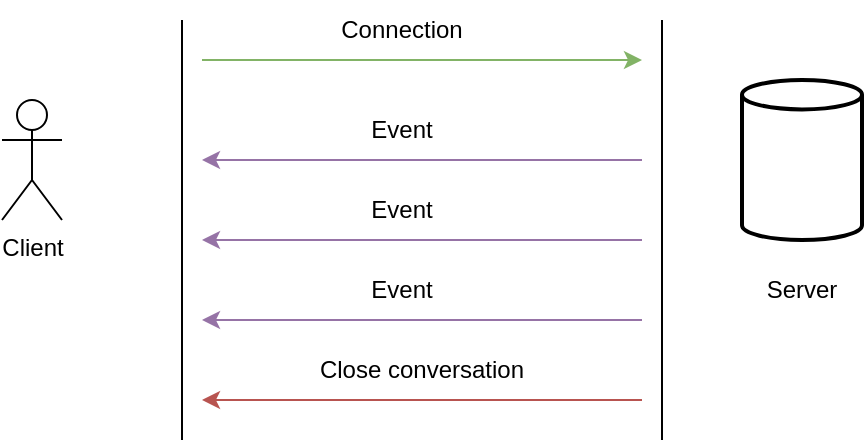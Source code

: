 <mxfile version="18.0.6" type="device"><diagram id="aY4Sgw1P4IzjD2qtO-6J" name="Page-1"><mxGraphModel dx="719" dy="395" grid="1" gridSize="10" guides="1" tooltips="1" connect="1" arrows="1" fold="1" page="1" pageScale="1" pageWidth="827" pageHeight="1169" math="0" shadow="0"><root><mxCell id="0"/><mxCell id="1" parent="0"/><mxCell id="hKu0bfw5Wq0GRJYIGO3Y-1" value="" style="endArrow=none;html=1;rounded=0;" edge="1" parent="1"><mxGeometry width="50" height="50" relative="1" as="geometry"><mxPoint x="200" y="330" as="sourcePoint"/><mxPoint x="200" y="120" as="targetPoint"/></mxGeometry></mxCell><mxCell id="hKu0bfw5Wq0GRJYIGO3Y-2" value="" style="endArrow=none;html=1;rounded=0;" edge="1" parent="1"><mxGeometry width="50" height="50" relative="1" as="geometry"><mxPoint x="440" y="330" as="sourcePoint"/><mxPoint x="440" y="120" as="targetPoint"/></mxGeometry></mxCell><mxCell id="hKu0bfw5Wq0GRJYIGO3Y-3" value="" style="endArrow=classic;html=1;rounded=0;fillColor=#d5e8d4;strokeColor=#82b366;" edge="1" parent="1"><mxGeometry width="50" height="50" relative="1" as="geometry"><mxPoint x="210" y="140" as="sourcePoint"/><mxPoint x="430" y="140" as="targetPoint"/></mxGeometry></mxCell><mxCell id="hKu0bfw5Wq0GRJYIGO3Y-4" value="Client&lt;br&gt;&lt;br&gt;" style="shape=umlActor;verticalLabelPosition=bottom;verticalAlign=top;html=1;outlineConnect=0;" vertex="1" parent="1"><mxGeometry x="110" y="160" width="30" height="60" as="geometry"/></mxCell><mxCell id="hKu0bfw5Wq0GRJYIGO3Y-5" value="" style="strokeWidth=2;html=1;shape=mxgraph.flowchart.direct_data;whiteSpace=wrap;rotation=-90;" vertex="1" parent="1"><mxGeometry x="470" y="160" width="80" height="60" as="geometry"/></mxCell><mxCell id="hKu0bfw5Wq0GRJYIGO3Y-6" value="Server" style="text;html=1;strokeColor=none;fillColor=none;align=center;verticalAlign=middle;whiteSpace=wrap;rounded=0;" vertex="1" parent="1"><mxGeometry x="480" y="240" width="60" height="30" as="geometry"/></mxCell><mxCell id="hKu0bfw5Wq0GRJYIGO3Y-7" value="Connection" style="text;html=1;strokeColor=none;fillColor=none;align=center;verticalAlign=middle;whiteSpace=wrap;rounded=0;" vertex="1" parent="1"><mxGeometry x="280" y="110" width="60" height="30" as="geometry"/></mxCell><mxCell id="hKu0bfw5Wq0GRJYIGO3Y-8" value="" style="endArrow=classic;html=1;rounded=0;fillColor=#e1d5e7;strokeColor=#9673a6;" edge="1" parent="1"><mxGeometry width="50" height="50" relative="1" as="geometry"><mxPoint x="430" y="190" as="sourcePoint"/><mxPoint x="210" y="190" as="targetPoint"/></mxGeometry></mxCell><mxCell id="hKu0bfw5Wq0GRJYIGO3Y-10" value="Event&lt;br&gt;" style="text;html=1;strokeColor=none;fillColor=none;align=center;verticalAlign=middle;whiteSpace=wrap;rounded=0;" vertex="1" parent="1"><mxGeometry x="280" y="160" width="60" height="30" as="geometry"/></mxCell><mxCell id="hKu0bfw5Wq0GRJYIGO3Y-11" value="" style="endArrow=classic;html=1;rounded=0;fillColor=#e1d5e7;strokeColor=#9673a6;" edge="1" parent="1"><mxGeometry width="50" height="50" relative="1" as="geometry"><mxPoint x="430" y="230" as="sourcePoint"/><mxPoint x="210" y="230" as="targetPoint"/></mxGeometry></mxCell><mxCell id="hKu0bfw5Wq0GRJYIGO3Y-12" value="Event&lt;br&gt;" style="text;html=1;strokeColor=none;fillColor=none;align=center;verticalAlign=middle;whiteSpace=wrap;rounded=0;" vertex="1" parent="1"><mxGeometry x="280" y="200" width="60" height="30" as="geometry"/></mxCell><mxCell id="hKu0bfw5Wq0GRJYIGO3Y-13" value="" style="endArrow=classic;html=1;rounded=0;fillColor=#e1d5e7;strokeColor=#9673a6;" edge="1" parent="1"><mxGeometry width="50" height="50" relative="1" as="geometry"><mxPoint x="430" y="270" as="sourcePoint"/><mxPoint x="210" y="270" as="targetPoint"/></mxGeometry></mxCell><mxCell id="hKu0bfw5Wq0GRJYIGO3Y-14" value="Event&lt;br&gt;" style="text;html=1;strokeColor=none;fillColor=none;align=center;verticalAlign=middle;whiteSpace=wrap;rounded=0;" vertex="1" parent="1"><mxGeometry x="280" y="240" width="60" height="30" as="geometry"/></mxCell><mxCell id="hKu0bfw5Wq0GRJYIGO3Y-15" value="" style="endArrow=classic;html=1;rounded=0;fillColor=#f8cecc;strokeColor=#b85450;" edge="1" parent="1"><mxGeometry width="50" height="50" relative="1" as="geometry"><mxPoint x="430" y="310" as="sourcePoint"/><mxPoint x="210" y="310" as="targetPoint"/></mxGeometry></mxCell><mxCell id="hKu0bfw5Wq0GRJYIGO3Y-16" value="Close conversation" style="text;html=1;strokeColor=none;fillColor=none;align=center;verticalAlign=middle;whiteSpace=wrap;rounded=0;" vertex="1" parent="1"><mxGeometry x="260" y="280" width="120" height="30" as="geometry"/></mxCell></root></mxGraphModel></diagram></mxfile>